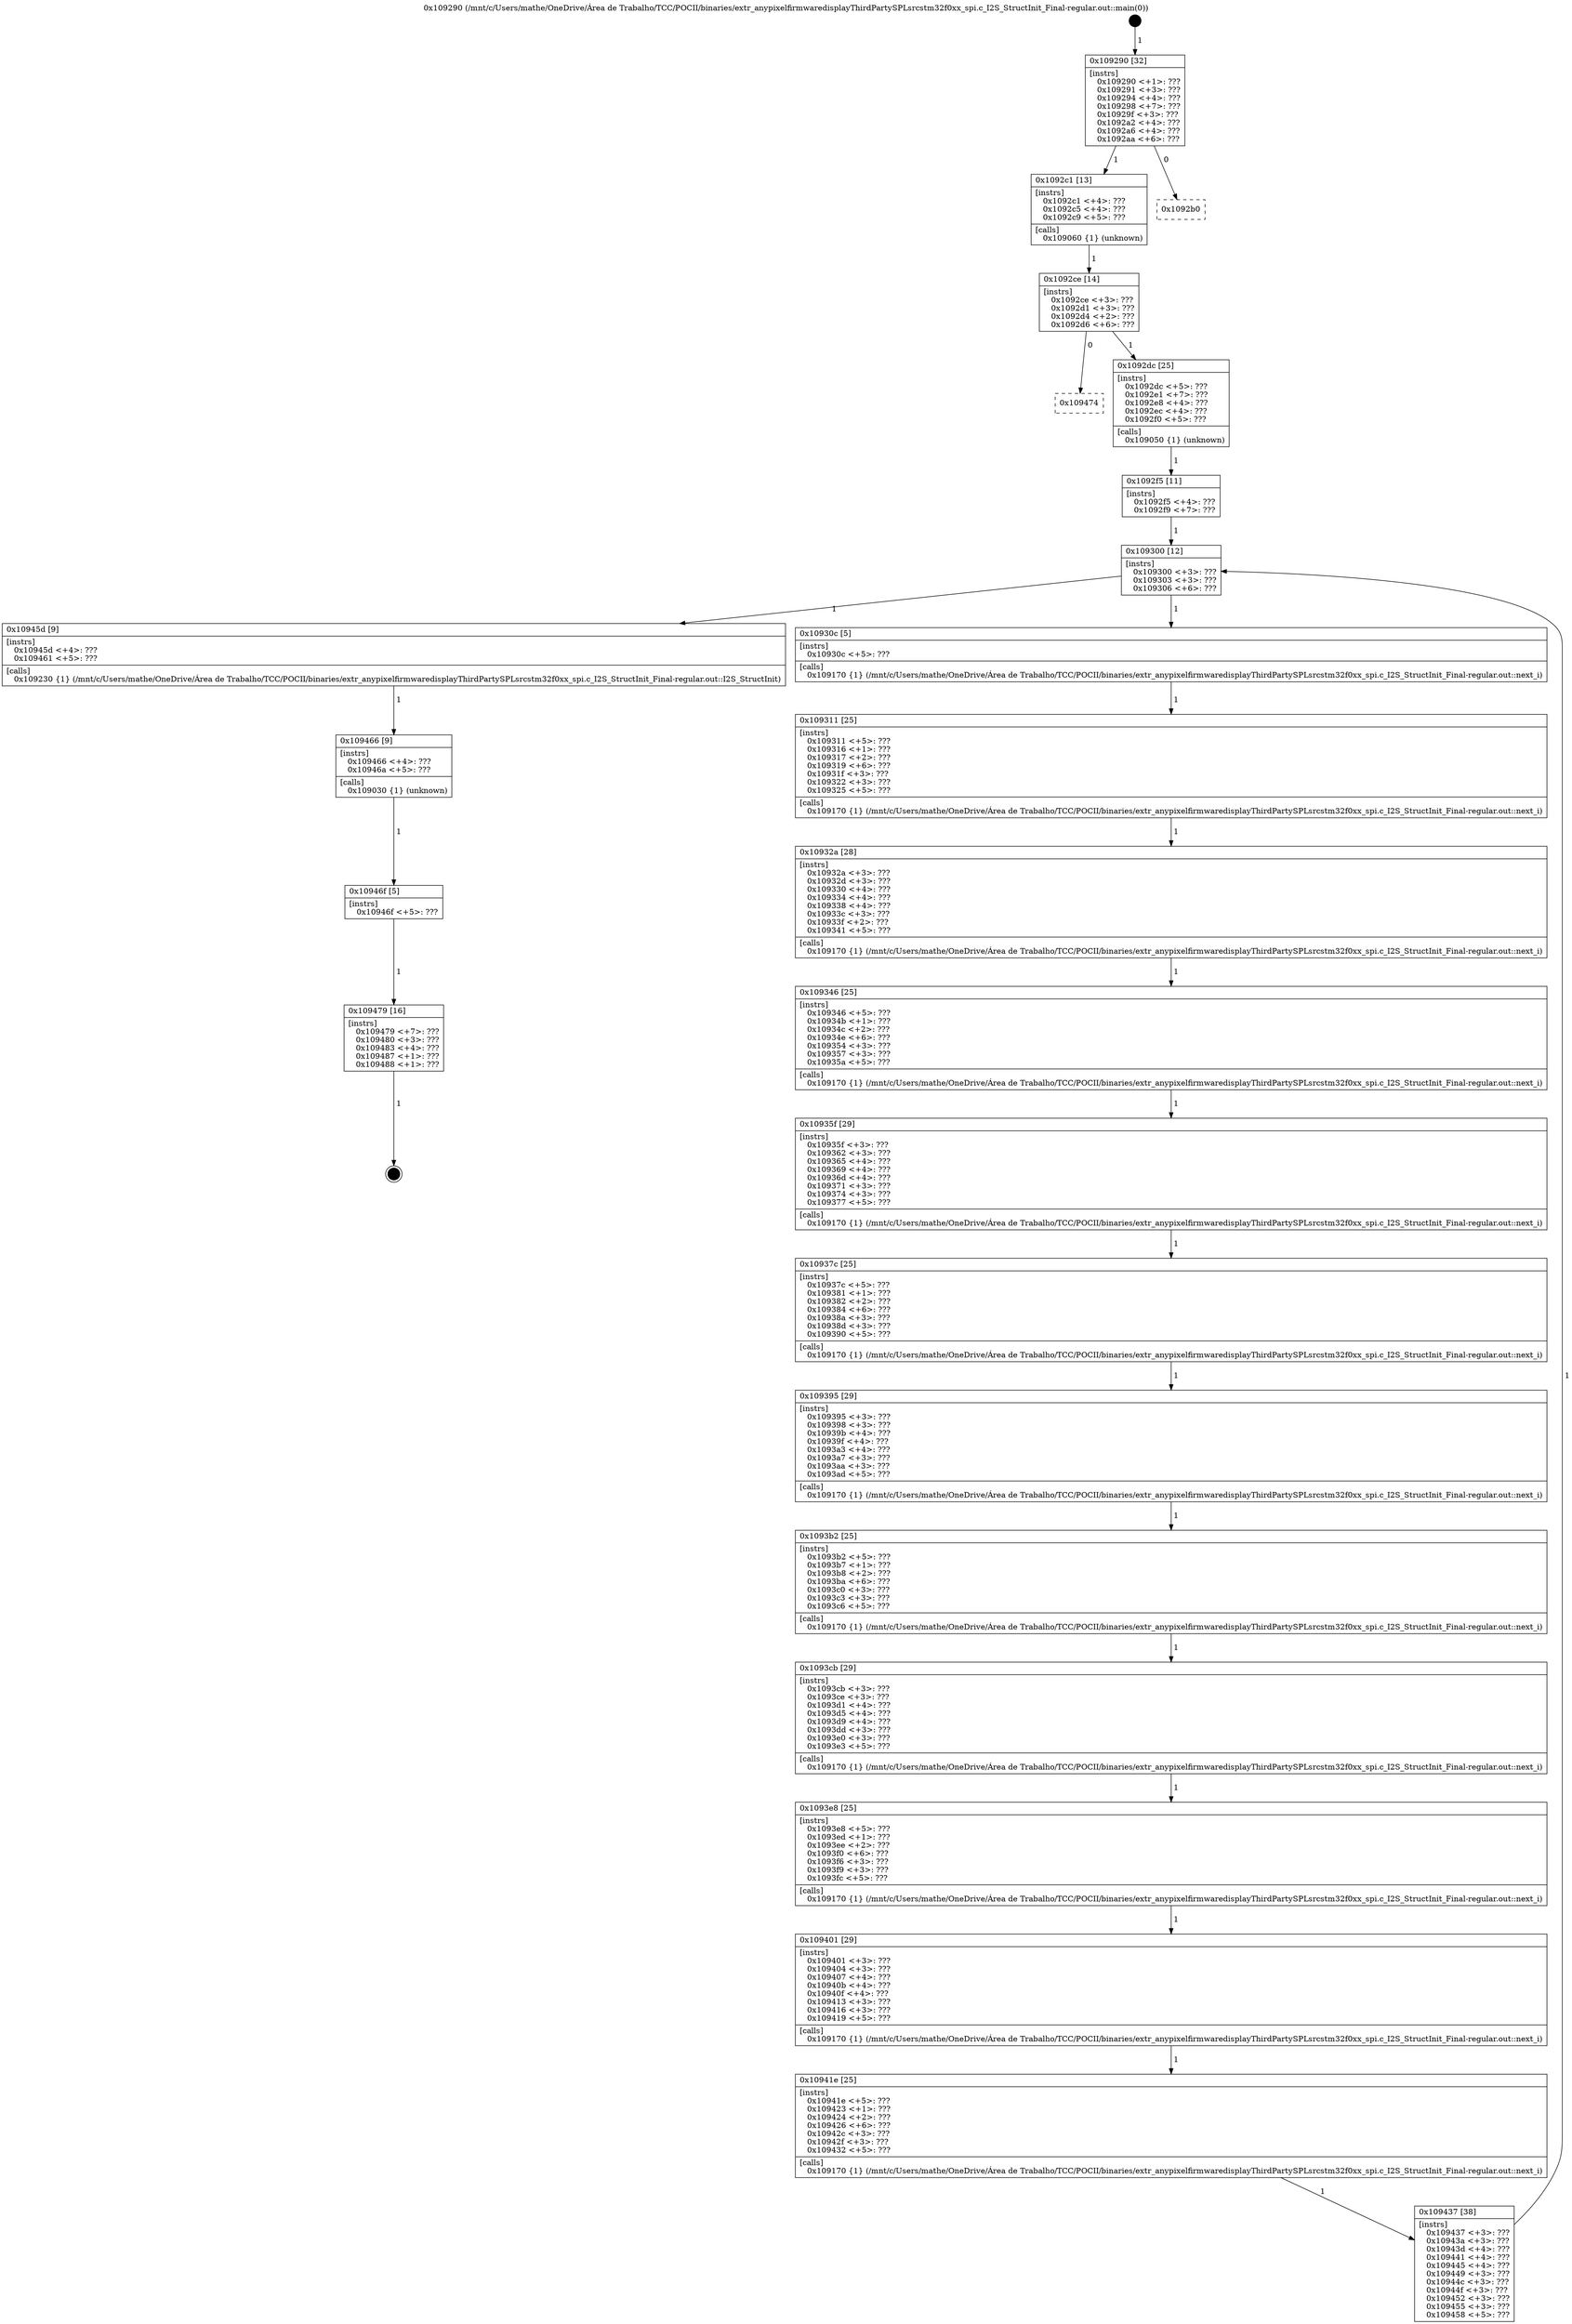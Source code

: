 digraph "0x109290" {
  label = "0x109290 (/mnt/c/Users/mathe/OneDrive/Área de Trabalho/TCC/POCII/binaries/extr_anypixelfirmwaredisplayThirdPartySPLsrcstm32f0xx_spi.c_I2S_StructInit_Final-regular.out::main(0))"
  labelloc = "t"
  node[shape=record]

  Entry [label="",width=0.3,height=0.3,shape=circle,fillcolor=black,style=filled]
  "0x109290" [label="{
     0x109290 [32]\l
     | [instrs]\l
     &nbsp;&nbsp;0x109290 \<+1\>: ???\l
     &nbsp;&nbsp;0x109291 \<+3\>: ???\l
     &nbsp;&nbsp;0x109294 \<+4\>: ???\l
     &nbsp;&nbsp;0x109298 \<+7\>: ???\l
     &nbsp;&nbsp;0x10929f \<+3\>: ???\l
     &nbsp;&nbsp;0x1092a2 \<+4\>: ???\l
     &nbsp;&nbsp;0x1092a6 \<+4\>: ???\l
     &nbsp;&nbsp;0x1092aa \<+6\>: ???\l
  }"]
  "0x1092c1" [label="{
     0x1092c1 [13]\l
     | [instrs]\l
     &nbsp;&nbsp;0x1092c1 \<+4\>: ???\l
     &nbsp;&nbsp;0x1092c5 \<+4\>: ???\l
     &nbsp;&nbsp;0x1092c9 \<+5\>: ???\l
     | [calls]\l
     &nbsp;&nbsp;0x109060 \{1\} (unknown)\l
  }"]
  "0x1092b0" [label="{
     0x1092b0\l
  }", style=dashed]
  "0x1092ce" [label="{
     0x1092ce [14]\l
     | [instrs]\l
     &nbsp;&nbsp;0x1092ce \<+3\>: ???\l
     &nbsp;&nbsp;0x1092d1 \<+3\>: ???\l
     &nbsp;&nbsp;0x1092d4 \<+2\>: ???\l
     &nbsp;&nbsp;0x1092d6 \<+6\>: ???\l
  }"]
  "0x109474" [label="{
     0x109474\l
  }", style=dashed]
  "0x1092dc" [label="{
     0x1092dc [25]\l
     | [instrs]\l
     &nbsp;&nbsp;0x1092dc \<+5\>: ???\l
     &nbsp;&nbsp;0x1092e1 \<+7\>: ???\l
     &nbsp;&nbsp;0x1092e8 \<+4\>: ???\l
     &nbsp;&nbsp;0x1092ec \<+4\>: ???\l
     &nbsp;&nbsp;0x1092f0 \<+5\>: ???\l
     | [calls]\l
     &nbsp;&nbsp;0x109050 \{1\} (unknown)\l
  }"]
  Exit [label="",width=0.3,height=0.3,shape=circle,fillcolor=black,style=filled,peripheries=2]
  "0x109300" [label="{
     0x109300 [12]\l
     | [instrs]\l
     &nbsp;&nbsp;0x109300 \<+3\>: ???\l
     &nbsp;&nbsp;0x109303 \<+3\>: ???\l
     &nbsp;&nbsp;0x109306 \<+6\>: ???\l
  }"]
  "0x10945d" [label="{
     0x10945d [9]\l
     | [instrs]\l
     &nbsp;&nbsp;0x10945d \<+4\>: ???\l
     &nbsp;&nbsp;0x109461 \<+5\>: ???\l
     | [calls]\l
     &nbsp;&nbsp;0x109230 \{1\} (/mnt/c/Users/mathe/OneDrive/Área de Trabalho/TCC/POCII/binaries/extr_anypixelfirmwaredisplayThirdPartySPLsrcstm32f0xx_spi.c_I2S_StructInit_Final-regular.out::I2S_StructInit)\l
  }"]
  "0x10930c" [label="{
     0x10930c [5]\l
     | [instrs]\l
     &nbsp;&nbsp;0x10930c \<+5\>: ???\l
     | [calls]\l
     &nbsp;&nbsp;0x109170 \{1\} (/mnt/c/Users/mathe/OneDrive/Área de Trabalho/TCC/POCII/binaries/extr_anypixelfirmwaredisplayThirdPartySPLsrcstm32f0xx_spi.c_I2S_StructInit_Final-regular.out::next_i)\l
  }"]
  "0x109311" [label="{
     0x109311 [25]\l
     | [instrs]\l
     &nbsp;&nbsp;0x109311 \<+5\>: ???\l
     &nbsp;&nbsp;0x109316 \<+1\>: ???\l
     &nbsp;&nbsp;0x109317 \<+2\>: ???\l
     &nbsp;&nbsp;0x109319 \<+6\>: ???\l
     &nbsp;&nbsp;0x10931f \<+3\>: ???\l
     &nbsp;&nbsp;0x109322 \<+3\>: ???\l
     &nbsp;&nbsp;0x109325 \<+5\>: ???\l
     | [calls]\l
     &nbsp;&nbsp;0x109170 \{1\} (/mnt/c/Users/mathe/OneDrive/Área de Trabalho/TCC/POCII/binaries/extr_anypixelfirmwaredisplayThirdPartySPLsrcstm32f0xx_spi.c_I2S_StructInit_Final-regular.out::next_i)\l
  }"]
  "0x10932a" [label="{
     0x10932a [28]\l
     | [instrs]\l
     &nbsp;&nbsp;0x10932a \<+3\>: ???\l
     &nbsp;&nbsp;0x10932d \<+3\>: ???\l
     &nbsp;&nbsp;0x109330 \<+4\>: ???\l
     &nbsp;&nbsp;0x109334 \<+4\>: ???\l
     &nbsp;&nbsp;0x109338 \<+4\>: ???\l
     &nbsp;&nbsp;0x10933c \<+3\>: ???\l
     &nbsp;&nbsp;0x10933f \<+2\>: ???\l
     &nbsp;&nbsp;0x109341 \<+5\>: ???\l
     | [calls]\l
     &nbsp;&nbsp;0x109170 \{1\} (/mnt/c/Users/mathe/OneDrive/Área de Trabalho/TCC/POCII/binaries/extr_anypixelfirmwaredisplayThirdPartySPLsrcstm32f0xx_spi.c_I2S_StructInit_Final-regular.out::next_i)\l
  }"]
  "0x109346" [label="{
     0x109346 [25]\l
     | [instrs]\l
     &nbsp;&nbsp;0x109346 \<+5\>: ???\l
     &nbsp;&nbsp;0x10934b \<+1\>: ???\l
     &nbsp;&nbsp;0x10934c \<+2\>: ???\l
     &nbsp;&nbsp;0x10934e \<+6\>: ???\l
     &nbsp;&nbsp;0x109354 \<+3\>: ???\l
     &nbsp;&nbsp;0x109357 \<+3\>: ???\l
     &nbsp;&nbsp;0x10935a \<+5\>: ???\l
     | [calls]\l
     &nbsp;&nbsp;0x109170 \{1\} (/mnt/c/Users/mathe/OneDrive/Área de Trabalho/TCC/POCII/binaries/extr_anypixelfirmwaredisplayThirdPartySPLsrcstm32f0xx_spi.c_I2S_StructInit_Final-regular.out::next_i)\l
  }"]
  "0x10935f" [label="{
     0x10935f [29]\l
     | [instrs]\l
     &nbsp;&nbsp;0x10935f \<+3\>: ???\l
     &nbsp;&nbsp;0x109362 \<+3\>: ???\l
     &nbsp;&nbsp;0x109365 \<+4\>: ???\l
     &nbsp;&nbsp;0x109369 \<+4\>: ???\l
     &nbsp;&nbsp;0x10936d \<+4\>: ???\l
     &nbsp;&nbsp;0x109371 \<+3\>: ???\l
     &nbsp;&nbsp;0x109374 \<+3\>: ???\l
     &nbsp;&nbsp;0x109377 \<+5\>: ???\l
     | [calls]\l
     &nbsp;&nbsp;0x109170 \{1\} (/mnt/c/Users/mathe/OneDrive/Área de Trabalho/TCC/POCII/binaries/extr_anypixelfirmwaredisplayThirdPartySPLsrcstm32f0xx_spi.c_I2S_StructInit_Final-regular.out::next_i)\l
  }"]
  "0x10937c" [label="{
     0x10937c [25]\l
     | [instrs]\l
     &nbsp;&nbsp;0x10937c \<+5\>: ???\l
     &nbsp;&nbsp;0x109381 \<+1\>: ???\l
     &nbsp;&nbsp;0x109382 \<+2\>: ???\l
     &nbsp;&nbsp;0x109384 \<+6\>: ???\l
     &nbsp;&nbsp;0x10938a \<+3\>: ???\l
     &nbsp;&nbsp;0x10938d \<+3\>: ???\l
     &nbsp;&nbsp;0x109390 \<+5\>: ???\l
     | [calls]\l
     &nbsp;&nbsp;0x109170 \{1\} (/mnt/c/Users/mathe/OneDrive/Área de Trabalho/TCC/POCII/binaries/extr_anypixelfirmwaredisplayThirdPartySPLsrcstm32f0xx_spi.c_I2S_StructInit_Final-regular.out::next_i)\l
  }"]
  "0x109395" [label="{
     0x109395 [29]\l
     | [instrs]\l
     &nbsp;&nbsp;0x109395 \<+3\>: ???\l
     &nbsp;&nbsp;0x109398 \<+3\>: ???\l
     &nbsp;&nbsp;0x10939b \<+4\>: ???\l
     &nbsp;&nbsp;0x10939f \<+4\>: ???\l
     &nbsp;&nbsp;0x1093a3 \<+4\>: ???\l
     &nbsp;&nbsp;0x1093a7 \<+3\>: ???\l
     &nbsp;&nbsp;0x1093aa \<+3\>: ???\l
     &nbsp;&nbsp;0x1093ad \<+5\>: ???\l
     | [calls]\l
     &nbsp;&nbsp;0x109170 \{1\} (/mnt/c/Users/mathe/OneDrive/Área de Trabalho/TCC/POCII/binaries/extr_anypixelfirmwaredisplayThirdPartySPLsrcstm32f0xx_spi.c_I2S_StructInit_Final-regular.out::next_i)\l
  }"]
  "0x1093b2" [label="{
     0x1093b2 [25]\l
     | [instrs]\l
     &nbsp;&nbsp;0x1093b2 \<+5\>: ???\l
     &nbsp;&nbsp;0x1093b7 \<+1\>: ???\l
     &nbsp;&nbsp;0x1093b8 \<+2\>: ???\l
     &nbsp;&nbsp;0x1093ba \<+6\>: ???\l
     &nbsp;&nbsp;0x1093c0 \<+3\>: ???\l
     &nbsp;&nbsp;0x1093c3 \<+3\>: ???\l
     &nbsp;&nbsp;0x1093c6 \<+5\>: ???\l
     | [calls]\l
     &nbsp;&nbsp;0x109170 \{1\} (/mnt/c/Users/mathe/OneDrive/Área de Trabalho/TCC/POCII/binaries/extr_anypixelfirmwaredisplayThirdPartySPLsrcstm32f0xx_spi.c_I2S_StructInit_Final-regular.out::next_i)\l
  }"]
  "0x1093cb" [label="{
     0x1093cb [29]\l
     | [instrs]\l
     &nbsp;&nbsp;0x1093cb \<+3\>: ???\l
     &nbsp;&nbsp;0x1093ce \<+3\>: ???\l
     &nbsp;&nbsp;0x1093d1 \<+4\>: ???\l
     &nbsp;&nbsp;0x1093d5 \<+4\>: ???\l
     &nbsp;&nbsp;0x1093d9 \<+4\>: ???\l
     &nbsp;&nbsp;0x1093dd \<+3\>: ???\l
     &nbsp;&nbsp;0x1093e0 \<+3\>: ???\l
     &nbsp;&nbsp;0x1093e3 \<+5\>: ???\l
     | [calls]\l
     &nbsp;&nbsp;0x109170 \{1\} (/mnt/c/Users/mathe/OneDrive/Área de Trabalho/TCC/POCII/binaries/extr_anypixelfirmwaredisplayThirdPartySPLsrcstm32f0xx_spi.c_I2S_StructInit_Final-regular.out::next_i)\l
  }"]
  "0x1093e8" [label="{
     0x1093e8 [25]\l
     | [instrs]\l
     &nbsp;&nbsp;0x1093e8 \<+5\>: ???\l
     &nbsp;&nbsp;0x1093ed \<+1\>: ???\l
     &nbsp;&nbsp;0x1093ee \<+2\>: ???\l
     &nbsp;&nbsp;0x1093f0 \<+6\>: ???\l
     &nbsp;&nbsp;0x1093f6 \<+3\>: ???\l
     &nbsp;&nbsp;0x1093f9 \<+3\>: ???\l
     &nbsp;&nbsp;0x1093fc \<+5\>: ???\l
     | [calls]\l
     &nbsp;&nbsp;0x109170 \{1\} (/mnt/c/Users/mathe/OneDrive/Área de Trabalho/TCC/POCII/binaries/extr_anypixelfirmwaredisplayThirdPartySPLsrcstm32f0xx_spi.c_I2S_StructInit_Final-regular.out::next_i)\l
  }"]
  "0x109401" [label="{
     0x109401 [29]\l
     | [instrs]\l
     &nbsp;&nbsp;0x109401 \<+3\>: ???\l
     &nbsp;&nbsp;0x109404 \<+3\>: ???\l
     &nbsp;&nbsp;0x109407 \<+4\>: ???\l
     &nbsp;&nbsp;0x10940b \<+4\>: ???\l
     &nbsp;&nbsp;0x10940f \<+4\>: ???\l
     &nbsp;&nbsp;0x109413 \<+3\>: ???\l
     &nbsp;&nbsp;0x109416 \<+3\>: ???\l
     &nbsp;&nbsp;0x109419 \<+5\>: ???\l
     | [calls]\l
     &nbsp;&nbsp;0x109170 \{1\} (/mnt/c/Users/mathe/OneDrive/Área de Trabalho/TCC/POCII/binaries/extr_anypixelfirmwaredisplayThirdPartySPLsrcstm32f0xx_spi.c_I2S_StructInit_Final-regular.out::next_i)\l
  }"]
  "0x10941e" [label="{
     0x10941e [25]\l
     | [instrs]\l
     &nbsp;&nbsp;0x10941e \<+5\>: ???\l
     &nbsp;&nbsp;0x109423 \<+1\>: ???\l
     &nbsp;&nbsp;0x109424 \<+2\>: ???\l
     &nbsp;&nbsp;0x109426 \<+6\>: ???\l
     &nbsp;&nbsp;0x10942c \<+3\>: ???\l
     &nbsp;&nbsp;0x10942f \<+3\>: ???\l
     &nbsp;&nbsp;0x109432 \<+5\>: ???\l
     | [calls]\l
     &nbsp;&nbsp;0x109170 \{1\} (/mnt/c/Users/mathe/OneDrive/Área de Trabalho/TCC/POCII/binaries/extr_anypixelfirmwaredisplayThirdPartySPLsrcstm32f0xx_spi.c_I2S_StructInit_Final-regular.out::next_i)\l
  }"]
  "0x109437" [label="{
     0x109437 [38]\l
     | [instrs]\l
     &nbsp;&nbsp;0x109437 \<+3\>: ???\l
     &nbsp;&nbsp;0x10943a \<+3\>: ???\l
     &nbsp;&nbsp;0x10943d \<+4\>: ???\l
     &nbsp;&nbsp;0x109441 \<+4\>: ???\l
     &nbsp;&nbsp;0x109445 \<+4\>: ???\l
     &nbsp;&nbsp;0x109449 \<+3\>: ???\l
     &nbsp;&nbsp;0x10944c \<+3\>: ???\l
     &nbsp;&nbsp;0x10944f \<+3\>: ???\l
     &nbsp;&nbsp;0x109452 \<+3\>: ???\l
     &nbsp;&nbsp;0x109455 \<+3\>: ???\l
     &nbsp;&nbsp;0x109458 \<+5\>: ???\l
  }"]
  "0x1092f5" [label="{
     0x1092f5 [11]\l
     | [instrs]\l
     &nbsp;&nbsp;0x1092f5 \<+4\>: ???\l
     &nbsp;&nbsp;0x1092f9 \<+7\>: ???\l
  }"]
  "0x109466" [label="{
     0x109466 [9]\l
     | [instrs]\l
     &nbsp;&nbsp;0x109466 \<+4\>: ???\l
     &nbsp;&nbsp;0x10946a \<+5\>: ???\l
     | [calls]\l
     &nbsp;&nbsp;0x109030 \{1\} (unknown)\l
  }"]
  "0x10946f" [label="{
     0x10946f [5]\l
     | [instrs]\l
     &nbsp;&nbsp;0x10946f \<+5\>: ???\l
  }"]
  "0x109479" [label="{
     0x109479 [16]\l
     | [instrs]\l
     &nbsp;&nbsp;0x109479 \<+7\>: ???\l
     &nbsp;&nbsp;0x109480 \<+3\>: ???\l
     &nbsp;&nbsp;0x109483 \<+4\>: ???\l
     &nbsp;&nbsp;0x109487 \<+1\>: ???\l
     &nbsp;&nbsp;0x109488 \<+1\>: ???\l
  }"]
  Entry -> "0x109290" [label=" 1"]
  "0x109290" -> "0x1092c1" [label=" 1"]
  "0x109290" -> "0x1092b0" [label=" 0"]
  "0x1092c1" -> "0x1092ce" [label=" 1"]
  "0x1092ce" -> "0x109474" [label=" 0"]
  "0x1092ce" -> "0x1092dc" [label=" 1"]
  "0x109479" -> Exit [label=" 1"]
  "0x1092dc" -> "0x1092f5" [label=" 1"]
  "0x109300" -> "0x10945d" [label=" 1"]
  "0x109300" -> "0x10930c" [label=" 1"]
  "0x10930c" -> "0x109311" [label=" 1"]
  "0x109311" -> "0x10932a" [label=" 1"]
  "0x10932a" -> "0x109346" [label=" 1"]
  "0x109346" -> "0x10935f" [label=" 1"]
  "0x10935f" -> "0x10937c" [label=" 1"]
  "0x10937c" -> "0x109395" [label=" 1"]
  "0x109395" -> "0x1093b2" [label=" 1"]
  "0x1093b2" -> "0x1093cb" [label=" 1"]
  "0x1093cb" -> "0x1093e8" [label=" 1"]
  "0x1093e8" -> "0x109401" [label=" 1"]
  "0x109401" -> "0x10941e" [label=" 1"]
  "0x10941e" -> "0x109437" [label=" 1"]
  "0x1092f5" -> "0x109300" [label=" 1"]
  "0x109437" -> "0x109300" [label=" 1"]
  "0x10945d" -> "0x109466" [label=" 1"]
  "0x109466" -> "0x10946f" [label=" 1"]
  "0x10946f" -> "0x109479" [label=" 1"]
}
